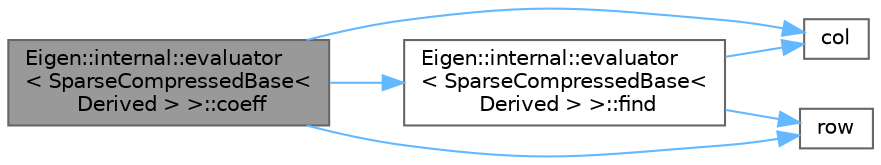 digraph "Eigen::internal::evaluator&lt; SparseCompressedBase&lt; Derived &gt; &gt;::coeff"
{
 // LATEX_PDF_SIZE
  bgcolor="transparent";
  edge [fontname=Helvetica,fontsize=10,labelfontname=Helvetica,labelfontsize=10];
  node [fontname=Helvetica,fontsize=10,shape=box,height=0.2,width=0.4];
  rankdir="LR";
  Node1 [id="Node000001",label="Eigen::internal::evaluator\l\< SparseCompressedBase\<\l Derived \> \>::coeff",height=0.2,width=0.4,color="gray40", fillcolor="grey60", style="filled", fontcolor="black",tooltip=" "];
  Node1 -> Node2 [id="edge1_Node000001_Node000002",color="steelblue1",style="solid",tooltip=" "];
  Node2 [id="Node000002",label="col",height=0.2,width=0.4,color="grey40", fillcolor="white", style="filled",URL="$_matrix_base__col_8cpp.html#aa168d9544aa6d49fce0cbfc0bec849b0",tooltip=" "];
  Node1 -> Node3 [id="edge2_Node000001_Node000003",color="steelblue1",style="solid",tooltip=" "];
  Node3 [id="Node000003",label="Eigen::internal::evaluator\l\< SparseCompressedBase\<\l Derived \> \>::find",height=0.2,width=0.4,color="grey40", fillcolor="white", style="filled",URL="$struct_eigen_1_1internal_1_1evaluator_3_01_sparse_compressed_base_3_01_derived_01_4_01_4.html#a4c68f588a99a46a47ee5b3f75f3a5bf8",tooltip=" "];
  Node3 -> Node2 [id="edge3_Node000003_Node000002",color="steelblue1",style="solid",tooltip=" "];
  Node3 -> Node4 [id="edge4_Node000003_Node000004",color="steelblue1",style="solid",tooltip=" "];
  Node4 [id="Node000004",label="row",height=0.2,width=0.4,color="grey40", fillcolor="white", style="filled",URL="$_matrix_base__row_8cpp.html#a64ef8efef59f875033a27e7cbbc879ec",tooltip=" "];
  Node1 -> Node4 [id="edge5_Node000001_Node000004",color="steelblue1",style="solid",tooltip=" "];
}
